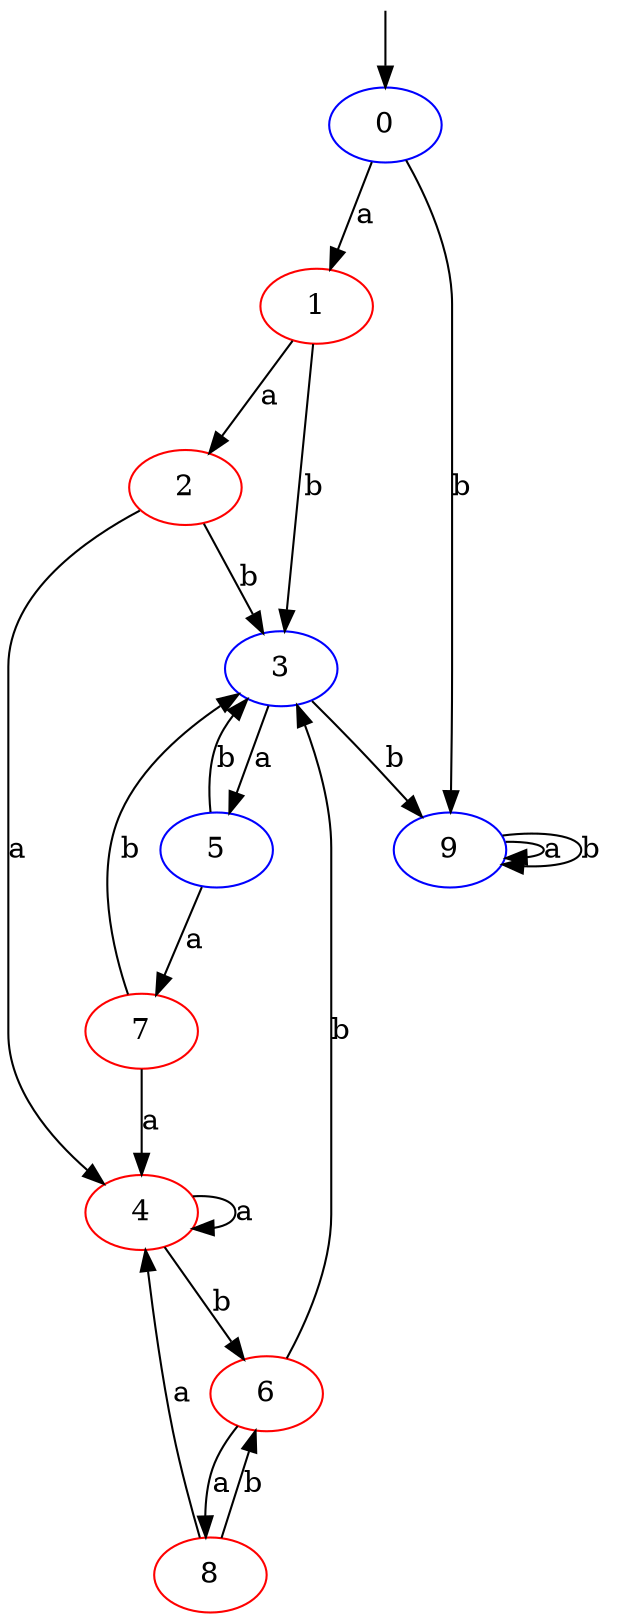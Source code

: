digraph G{node [color=blue;];0;node [color=red;];1;node [color=red;];2;node [color=blue;];3;node [color=red;];4;node [color=blue;];5;node [color=red;];6;node [color=red;];7;node [color=red;];8;node [color=blue;];9;node [shape=none;label="";height=0;width=0;];-1;-1->0;0->1[label="a";];0->9[label="b";];1->2[label="a";];1->3[label="b";];2->4[label="a";];2->3[label="b";];3->5[label="a";];3->9[label="b";];4->4[label="a";];4->6[label="b";];5->7[label="a";];5->3[label="b";];6->8[label="a";];6->3[label="b";];7->4[label="a";];7->3[label="b";];8->4[label="a";];8->6[label="b";];9->9[label="a";];9->9[label="b";];}
